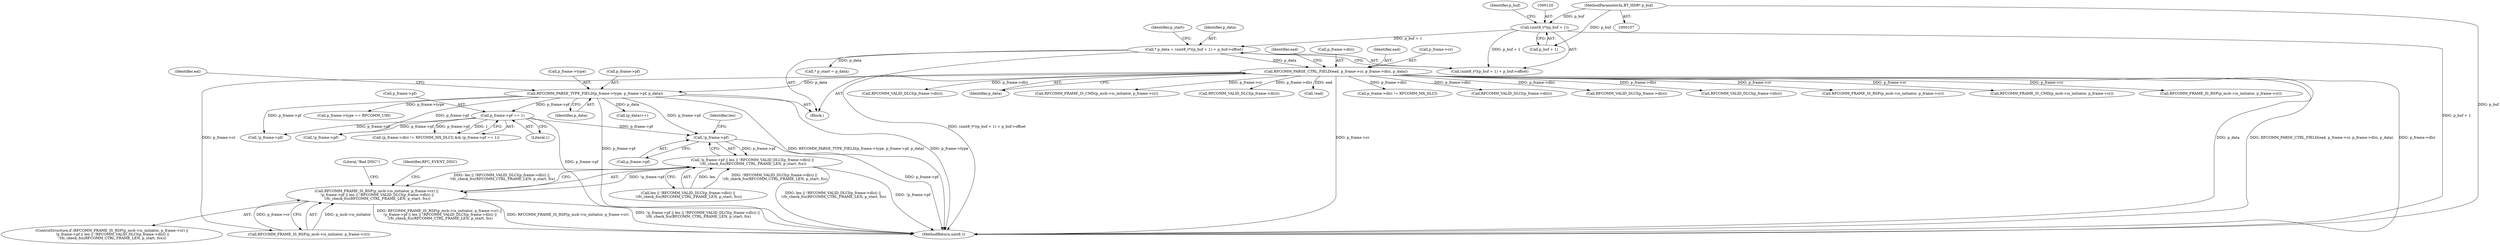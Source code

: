 digraph "0_Android_9fe27a9b445f7e911286ed31c1087ceac567736b@pointer" {
"1000429" [label="(Call,!p_frame->pf)"];
"1000163" [label="(Call,RFCOMM_PARSE_TYPE_FIELD(p_frame->type, p_frame->pf, p_data))"];
"1000146" [label="(Call,RFCOMM_PARSE_CTRL_FIELD(ead, p_frame->cr, p_frame->dlci, p_data))"];
"1000116" [label="(Call,* p_data = (uint8_t*)(p_buf + 1) + p_buf->offset)"];
"1000119" [label="(Call,(uint8_t*)(p_buf + 1))"];
"1000110" [label="(MethodParameterIn,BT_HDR* p_buf)"];
"1000262" [label="(Call,p_frame->pf == 1)"];
"1000428" [label="(Call,!p_frame->pf || len || !RFCOMM_VALID_DLCI(p_frame->dlci) ||\n !rfc_check_fcs(RFCOMM_CTRL_FRAME_LEN, p_start, fcs))"];
"1000420" [label="(Call,RFCOMM_FRAME_IS_RSP(p_mcb->is_initiator, p_frame->cr) ||\n !p_frame->pf || len || !RFCOMM_VALID_DLCI(p_frame->dlci) ||\n !rfc_check_fcs(RFCOMM_CTRL_FRAME_LEN, p_start, fcs))"];
"1000334" [label="(Call,RFCOMM_VALID_DLCI(p_frame->dlci))"];
"1000157" [label="(Identifier,ead)"];
"1000154" [label="(Identifier,p_data)"];
"1000354" [label="(Call,RFCOMM_FRAME_IS_CMD(p_mcb->is_initiator, p_frame->cr))"];
"1000428" [label="(Call,!p_frame->pf || len || !RFCOMM_VALID_DLCI(p_frame->dlci) ||\n !rfc_check_fcs(RFCOMM_CTRL_FRAME_LEN, p_start, fcs))"];
"1000117" [label="(Identifier,p_data)"];
"1000457" [label="(Call,RFCOMM_VALID_DLCI(p_frame->dlci))"];
"1000119" [label="(Call,(uint8_t*)(p_buf + 1))"];
"1000110" [label="(MethodParameterIn,BT_HDR* p_buf)"];
"1000156" [label="(Call,!ead)"];
"1000163" [label="(Call,RFCOMM_PARSE_TYPE_FIELD(p_frame->type, p_frame->pf, p_data))"];
"1000118" [label="(Call,(uint8_t*)(p_buf + 1) + p_buf->offset)"];
"1000251" [label="(Call,p_frame->type == RFCOMM_UIH)"];
"1000170" [label="(Identifier,p_data)"];
"1000129" [label="(Identifier,p_start)"];
"1000266" [label="(Literal,1)"];
"1000497" [label="(MethodReturn,uint8_t)"];
"1000172" [label="(Identifier,eal)"];
"1000151" [label="(Call,p_frame->dlci)"];
"1000421" [label="(Call,RFCOMM_FRAME_IS_RSP(p_mcb->is_initiator, p_frame->cr))"];
"1000164" [label="(Call,p_frame->type)"];
"1000257" [label="(Call,p_frame->dlci != RFCOMM_MX_DLCI)"];
"1000147" [label="(Identifier,ead)"];
"1000111" [label="(Block,)"];
"1000370" [label="(Call,RFCOMM_VALID_DLCI(p_frame->dlci))"];
"1000401" [label="(Call,RFCOMM_VALID_DLCI(p_frame->dlci))"];
"1000429" [label="(Call,!p_frame->pf)"];
"1000128" [label="(Call,* p_start = p_data)"];
"1000326" [label="(Call,!p_frame->pf)"];
"1000448" [label="(Literal,\"Bad DISC\")"];
"1000433" [label="(Call,len || !RFCOMM_VALID_DLCI(p_frame->dlci) ||\n !rfc_check_fcs(RFCOMM_CTRL_FRAME_LEN, p_start, fcs))"];
"1000263" [label="(Call,p_frame->pf)"];
"1000125" [label="(Identifier,p_buf)"];
"1000437" [label="(Call,RFCOMM_VALID_DLCI(p_frame->dlci))"];
"1000116" [label="(Call,* p_data = (uint8_t*)(p_buf + 1) + p_buf->offset)"];
"1000318" [label="(Call,RFCOMM_FRAME_IS_RSP(p_mcb->is_initiator, p_frame->cr))"];
"1000167" [label="(Call,p_frame->pf)"];
"1000420" [label="(Call,RFCOMM_FRAME_IS_RSP(p_mcb->is_initiator, p_frame->cr) ||\n !p_frame->pf || len || !RFCOMM_VALID_DLCI(p_frame->dlci) ||\n !rfc_check_fcs(RFCOMM_CTRL_FRAME_LEN, p_start, fcs))"];
"1000430" [label="(Call,p_frame->pf)"];
"1000148" [label="(Call,p_frame->cr)"];
"1000390" [label="(Call,RFCOMM_FRAME_IS_CMD(p_mcb->is_initiator, p_frame->cr))"];
"1000419" [label="(ControlStructure,if (RFCOMM_FRAME_IS_RSP(p_mcb->is_initiator, p_frame->cr) ||\n !p_frame->pf || len || !RFCOMM_VALID_DLCI(p_frame->dlci) ||\n !rfc_check_fcs(RFCOMM_CTRL_FRAME_LEN, p_start, fcs)))"];
"1000453" [label="(Identifier,RFC_EVENT_DISC)"];
"1000146" [label="(Call,RFCOMM_PARSE_CTRL_FIELD(ead, p_frame->cr, p_frame->dlci, p_data))"];
"1000256" [label="(Call,(p_frame->dlci != RFCOMM_MX_DLCI) && (p_frame->pf == 1))"];
"1000434" [label="(Identifier,len)"];
"1000121" [label="(Call,p_buf + 1)"];
"1000182" [label="(Call,(p_data)++)"];
"1000262" [label="(Call,p_frame->pf == 1)"];
"1000362" [label="(Call,!p_frame->pf)"];
"1000480" [label="(Call,RFCOMM_FRAME_IS_RSP(p_mcb->is_initiator, p_frame->cr))"];
"1000429" -> "1000428"  [label="AST: "];
"1000429" -> "1000430"  [label="CFG: "];
"1000430" -> "1000429"  [label="AST: "];
"1000434" -> "1000429"  [label="CFG: "];
"1000428" -> "1000429"  [label="CFG: "];
"1000429" -> "1000497"  [label="DDG: p_frame->pf"];
"1000429" -> "1000428"  [label="DDG: p_frame->pf"];
"1000163" -> "1000429"  [label="DDG: p_frame->pf"];
"1000262" -> "1000429"  [label="DDG: p_frame->pf"];
"1000163" -> "1000111"  [label="AST: "];
"1000163" -> "1000170"  [label="CFG: "];
"1000164" -> "1000163"  [label="AST: "];
"1000167" -> "1000163"  [label="AST: "];
"1000170" -> "1000163"  [label="AST: "];
"1000172" -> "1000163"  [label="CFG: "];
"1000163" -> "1000497"  [label="DDG: p_frame->type"];
"1000163" -> "1000497"  [label="DDG: p_frame->pf"];
"1000163" -> "1000497"  [label="DDG: RFCOMM_PARSE_TYPE_FIELD(p_frame->type, p_frame->pf, p_data)"];
"1000146" -> "1000163"  [label="DDG: p_data"];
"1000163" -> "1000182"  [label="DDG: p_data"];
"1000163" -> "1000251"  [label="DDG: p_frame->type"];
"1000163" -> "1000262"  [label="DDG: p_frame->pf"];
"1000163" -> "1000326"  [label="DDG: p_frame->pf"];
"1000163" -> "1000362"  [label="DDG: p_frame->pf"];
"1000146" -> "1000111"  [label="AST: "];
"1000146" -> "1000154"  [label="CFG: "];
"1000147" -> "1000146"  [label="AST: "];
"1000148" -> "1000146"  [label="AST: "];
"1000151" -> "1000146"  [label="AST: "];
"1000154" -> "1000146"  [label="AST: "];
"1000157" -> "1000146"  [label="CFG: "];
"1000146" -> "1000497"  [label="DDG: p_frame->dlci"];
"1000146" -> "1000497"  [label="DDG: p_frame->cr"];
"1000146" -> "1000497"  [label="DDG: p_data"];
"1000146" -> "1000497"  [label="DDG: RFCOMM_PARSE_CTRL_FIELD(ead, p_frame->cr, p_frame->dlci, p_data)"];
"1000116" -> "1000146"  [label="DDG: p_data"];
"1000146" -> "1000156"  [label="DDG: ead"];
"1000146" -> "1000257"  [label="DDG: p_frame->dlci"];
"1000146" -> "1000318"  [label="DDG: p_frame->cr"];
"1000146" -> "1000334"  [label="DDG: p_frame->dlci"];
"1000146" -> "1000354"  [label="DDG: p_frame->cr"];
"1000146" -> "1000370"  [label="DDG: p_frame->dlci"];
"1000146" -> "1000390"  [label="DDG: p_frame->cr"];
"1000146" -> "1000401"  [label="DDG: p_frame->dlci"];
"1000146" -> "1000421"  [label="DDG: p_frame->cr"];
"1000146" -> "1000437"  [label="DDG: p_frame->dlci"];
"1000146" -> "1000457"  [label="DDG: p_frame->dlci"];
"1000146" -> "1000480"  [label="DDG: p_frame->cr"];
"1000116" -> "1000111"  [label="AST: "];
"1000116" -> "1000118"  [label="CFG: "];
"1000117" -> "1000116"  [label="AST: "];
"1000118" -> "1000116"  [label="AST: "];
"1000129" -> "1000116"  [label="CFG: "];
"1000116" -> "1000497"  [label="DDG: (uint8_t*)(p_buf + 1) + p_buf->offset"];
"1000119" -> "1000116"  [label="DDG: p_buf + 1"];
"1000116" -> "1000128"  [label="DDG: p_data"];
"1000119" -> "1000118"  [label="AST: "];
"1000119" -> "1000121"  [label="CFG: "];
"1000120" -> "1000119"  [label="AST: "];
"1000121" -> "1000119"  [label="AST: "];
"1000125" -> "1000119"  [label="CFG: "];
"1000119" -> "1000497"  [label="DDG: p_buf + 1"];
"1000119" -> "1000118"  [label="DDG: p_buf + 1"];
"1000110" -> "1000119"  [label="DDG: p_buf"];
"1000110" -> "1000107"  [label="AST: "];
"1000110" -> "1000497"  [label="DDG: p_buf"];
"1000110" -> "1000121"  [label="DDG: p_buf"];
"1000262" -> "1000256"  [label="AST: "];
"1000262" -> "1000266"  [label="CFG: "];
"1000263" -> "1000262"  [label="AST: "];
"1000266" -> "1000262"  [label="AST: "];
"1000256" -> "1000262"  [label="CFG: "];
"1000262" -> "1000497"  [label="DDG: p_frame->pf"];
"1000262" -> "1000256"  [label="DDG: p_frame->pf"];
"1000262" -> "1000256"  [label="DDG: 1"];
"1000262" -> "1000326"  [label="DDG: p_frame->pf"];
"1000262" -> "1000362"  [label="DDG: p_frame->pf"];
"1000428" -> "1000420"  [label="AST: "];
"1000428" -> "1000433"  [label="CFG: "];
"1000433" -> "1000428"  [label="AST: "];
"1000420" -> "1000428"  [label="CFG: "];
"1000428" -> "1000497"  [label="DDG: len || !RFCOMM_VALID_DLCI(p_frame->dlci) ||\n !rfc_check_fcs(RFCOMM_CTRL_FRAME_LEN, p_start, fcs)"];
"1000428" -> "1000497"  [label="DDG: !p_frame->pf"];
"1000428" -> "1000420"  [label="DDG: !p_frame->pf"];
"1000428" -> "1000420"  [label="DDG: len || !RFCOMM_VALID_DLCI(p_frame->dlci) ||\n !rfc_check_fcs(RFCOMM_CTRL_FRAME_LEN, p_start, fcs)"];
"1000433" -> "1000428"  [label="DDG: len"];
"1000433" -> "1000428"  [label="DDG: !RFCOMM_VALID_DLCI(p_frame->dlci) ||\n !rfc_check_fcs(RFCOMM_CTRL_FRAME_LEN, p_start, fcs)"];
"1000420" -> "1000419"  [label="AST: "];
"1000420" -> "1000421"  [label="CFG: "];
"1000421" -> "1000420"  [label="AST: "];
"1000448" -> "1000420"  [label="CFG: "];
"1000453" -> "1000420"  [label="CFG: "];
"1000420" -> "1000497"  [label="DDG: !p_frame->pf || len || !RFCOMM_VALID_DLCI(p_frame->dlci) ||\n !rfc_check_fcs(RFCOMM_CTRL_FRAME_LEN, p_start, fcs)"];
"1000420" -> "1000497"  [label="DDG: RFCOMM_FRAME_IS_RSP(p_mcb->is_initiator, p_frame->cr) ||\n !p_frame->pf || len || !RFCOMM_VALID_DLCI(p_frame->dlci) ||\n !rfc_check_fcs(RFCOMM_CTRL_FRAME_LEN, p_start, fcs)"];
"1000420" -> "1000497"  [label="DDG: RFCOMM_FRAME_IS_RSP(p_mcb->is_initiator, p_frame->cr)"];
"1000421" -> "1000420"  [label="DDG: p_mcb->is_initiator"];
"1000421" -> "1000420"  [label="DDG: p_frame->cr"];
}
